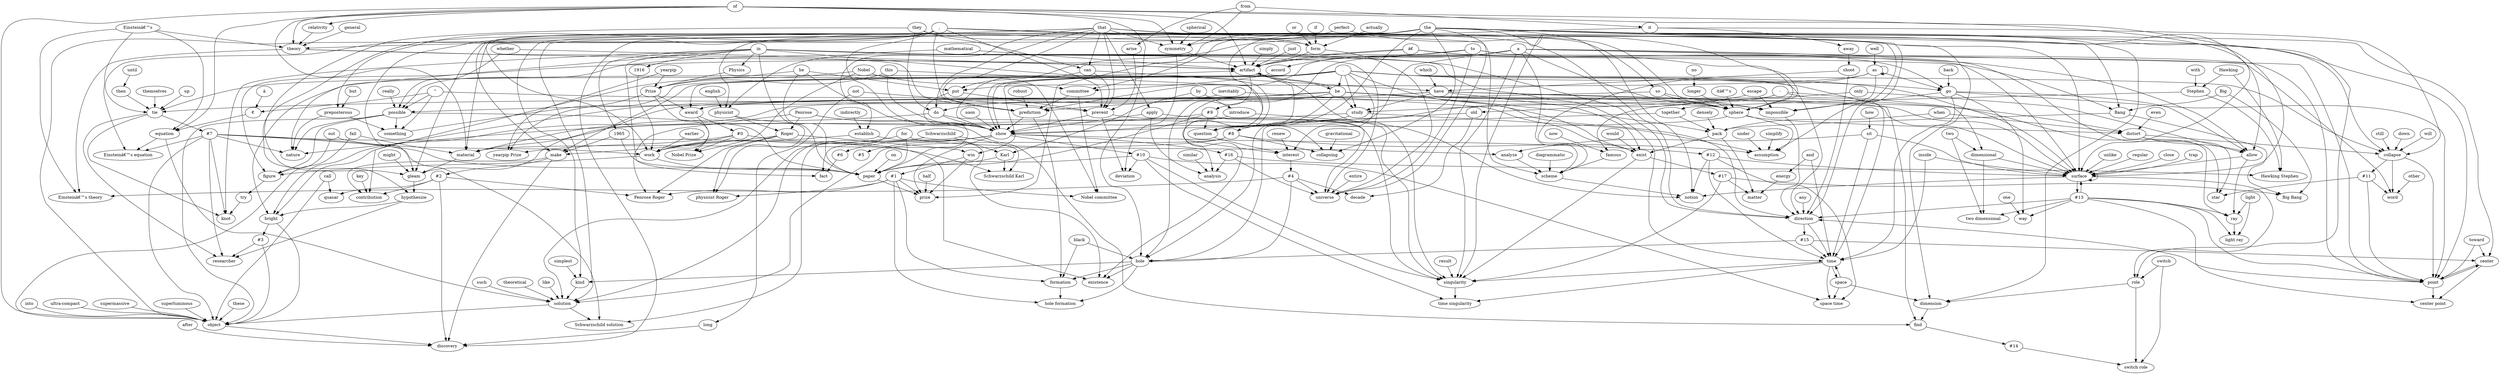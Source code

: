 digraph {
	this -> Prize [label=""]
	this -> interest [label=""]
	this -> show [label=""]
	Prize -> "yearpip Prize" [label=""]
	Prize -> "Nobel Prize" [label=""]
	Prize -> award [label=""]
	yearpip -> Prize [label=""]
	yearpip -> "yearpip Prize" [label=""]
	"#0" -> "yearpip Prize" [label=""]
	"#0" -> "Nobel Prize" [label=""]
	"#0" -> work [label=""]
	"#0" -> existence [label=""]
	Nobel -> Prize [label=""]
	Nobel -> "Nobel Prize" [label=""]
	Nobel -> committee [label=""]
	Nobel -> "Nobel committee" [label=""]
	award -> "#0" [label=""]
	award -> work [label=""]
	in -> Physics [label=""]
	in -> 1965 [label=""]
	in -> question [label=""]
	in -> universe [label=""]
	in -> fact [label=""]
	in -> knot [label=""]
	in -> 1916 [label=""]
	in -> nature [label=""]
	in -> paper [label=""]
	in -> word [label=""]
	in -> direction [label=""]
	in -> time [label=""]
	in -> Bang [label=""]
	Physics -> Prize [label=""]
	have -> award [label=""]
	have -> tie [label=""]
	have -> study [label=""]
	have -> surface [label=""]
	have -> ray [label=""]
	have -> exist [label=""]
	be -> award [label=""]
	be -> prediction [label=""]
	be -> bright [label=""]
	be -> gleam [label=""]
	be -> artifact [label=""]
	be -> possible [label=""]
	be -> study [label=""]
	be -> sphere [label=""]
	be -> question [label=""]
	be -> "#9" [label=""]
	be -> distort [label=""]
	be -> surface [label=""]
	be -> direction [label=""]
	be -> impossible [label=""]
	be -> pack [label=""]
	for -> work [label=""]
	for -> paper [label=""]
	for -> analyze [label=""]
	work -> figure [label=""]
	work -> paper [label=""]
	earlier -> work [label=""]
	that -> establish [label=""]
	that -> prediction [label=""]
	that -> hypothesize [label=""]
	that -> gleam [label=""]
	that -> can [label=""]
	that -> do [label=""]
	that -> sphere [label=""]
	that -> symmetry [label=""]
	that -> prevent [label=""]
	that -> allow [label=""]
	that -> dimension [label=""]
	that -> so [label=""]
	that -> apply [label=""]
	establish -> work [label=""]
	establish -> existence [label=""]
	indirectly -> establish [label=""]
	the -> existence [label=""]
	the -> physicist [label=""]
	the -> prize [label=""]
	the -> theory [label=""]
	the -> committee [label=""]
	the -> discovery [label=""]
	the -> gleam [label=""]
	the -> question [label=""]
	the -> universe [label=""]
	the -> solution [label=""]
	the -> kind [label=""]
	the -> assumption [label=""]
	the -> material [label=""]
	the -> collapsing [label=""]
	the -> singularity [label=""]
	the -> notion [label=""]
	the -> surface [label=""]
	the -> point [label=""]
	the -> dimension [label=""]
	the -> direction [label=""]
	the -> center [label=""]
	the -> Bang [label=""]
	of -> hole [label=""]
	of -> theory [label=""]
	of -> relativity [label=""]
	of -> object [label=""]
	of -> material [label=""]
	of -> artifact [label=""]
	of -> equation [label=""]
	of -> symmetry [label=""]
	of -> surface [label=""]
	of -> role [label=""]
	hole -> existence [label=""]
	hole -> formation [label=""]
	hole -> "hole formation" [label=""]
	hole -> kind [label=""]
	black -> hole [label=""]
	black -> formation [label=""]
	"." -> award [label=""]
	"." -> win [label=""]
	"." -> make [label=""]
	"." -> bright [label=""]
	"." -> interest [label=""]
	"." -> show [label=""]
	"." -> tie [label=""]
	"." -> study [label=""]
	"." -> be [label=""]
	"." -> collapse [label=""]
	"." -> surface [label=""]
	"." -> find [label=""]
	"." -> direction [label=""]
	"." -> exist [label=""]
	physicist -> Roger [label=""]
	physicist -> "physicist Roger" [label=""]
	english -> physicist [label=""]
	mathematical -> physicist [label=""]
	mathematical -> artifact [label=""]
	Roger -> "physicist Roger" [label=""]
	Roger -> win [label=""]
	Roger -> "Penrose Roger" [label=""]
	Roger -> make [label=""]
	"#1" -> "physicist Roger" [label=""]
	"#1" -> "Penrose Roger" [label=""]
	"#1" -> prize [label=""]
	"#1" -> "hole formation" [label=""]
	"#1" -> formation [label=""]
	"#1" -> "Nobel committee" [label=""]
	win -> "#1" [label=""]
	win -> prize [label=""]
	Penrose -> Roger [label=""]
	Penrose -> "Penrose Roger" [label=""]
	Penrose -> show [label=""]
	Penrose -> find [label=""]
	half -> prize [label=""]
	paper -> prize [label=""]
	he -> paper [label=""]
	he -> contribution [label=""]
	he -> show [label=""]
	he -> put [label=""]
	1965 -> paper [label=""]
	1965 -> make [label=""]
	show -> prize [label=""]
	show -> "#5" [label=""]
	show -> fact [label=""]
	show -> "#6" [label=""]
	show -> "#10" [label=""]
	show -> "#12" [label=""]
	show -> "#16" [label=""]
	prediction -> formation [label=""]
	prediction -> show [label=""]
	formation -> "hole formation" [label=""]
	a -> prediction [label=""]
	a -> artifact [label=""]
	a -> sphere [label=""]
	a -> star [label=""]
	a -> point [label=""]
	a -> surface [label=""]
	a -> scheme [label=""]
	a -> hole [label=""]
	a -> analysis [label=""]
	a -> singularity [label=""]
	robust -> prediction [label=""]
	theory -> prediction [label=""]
	theory -> "Einsteinâ€™s theory" [label=""]
	theory -> artifact [label=""]
	general -> theory [label=""]
	relativity -> theory [label=""]
	"," -> prediction [label=""]
	"," -> make [label=""]
	"," -> object [label=""]
	"," -> form [label=""]
	"," -> show [label=""]
	"," -> tie [label=""]
	"," -> work [label=""]
	"," -> preposterous [label=""]
	"," -> prevent [label=""]
	"," -> collapse [label=""]
	"," -> scheme [label=""]
	"," -> surface [label=""]
	"," -> direction [label=""]
	accord -> committee [label=""]
	committee -> "Nobel committee" [label=""]
	committee -> prediction [label=""]
	to -> accord [label=""]
	to -> figure [label=""]
	to -> point [label=""]
	to -> go [label=""]
	to -> universe [label=""]
	make -> "#2" [label=""]
	make -> contribution [label=""]
	make -> discovery [label=""]
	"#2" -> "Penrose Roger" [label=""]
	"#2" -> contribution [label=""]
	"#2" -> discovery [label=""]
	"#2" -> quasar [label=""]
	key -> contribution [label=""]
	not -> long [label=""]
	not -> prevent [label=""]
	long -> discovery [label=""]
	after -> discovery [label=""]
	object -> discovery [label=""]
	superluminous -> object [label=""]
	call -> object [label=""]
	call -> quasar [label=""]
	these -> object [label=""]
	bright -> object [label=""]
	bright -> "#3" [label=""]
	"#3" -> object [label=""]
	"#3" -> researcher [label=""]
	so -> bright [label=""]
	so -> sphere [label=""]
	so -> impossible [label=""]
	hypothesize -> researcher [label=""]
	hypothesize -> bright [label=""]
	gleam -> hypothesize [label=""]
	they -> gleam [label=""]
	they -> form [label=""]
	they -> can [label=""]
	they -> do [label=""]
	might -> gleam [label=""]
	material -> gleam [label=""]
	fall -> material [label=""]
	fall -> object [label=""]
	into -> object [label=""]
	"ultra-compact" -> object [label=""]
	supermassive -> object [label=""]
	interest -> "#4" [label=""]
	renew -> interest [label=""]
	"#4" -> decade [label=""]
	"#4" -> hole [label=""]
	"#4" -> "Einsteinâ€™s theory" [label=""]
	"#4" -> universe [label=""]
	question -> interest [label=""]
	old -> decade [label=""]
	old -> question [label=""]
	"-" -> old [label=""]
	"-" -> time [label=""]
	"-" -> famous [label=""]
	"-" -> dimensional [label=""]
	artifact -> hole [label=""]
	artifact -> question [label=""]
	artifact -> singularity [label=""]
	artifact -> be [label=""]
	whether -> artifact [label=""]
	whether -> possible [label=""]
	just -> artifact [label=""]
	"Einsteinâ€™s" -> theory [label=""]
	"Einsteinâ€™s" -> "Einsteinâ€™s theory" [label=""]
	"Einsteinâ€™s" -> equation [label=""]
	"Einsteinâ€™s" -> "Einsteinâ€™s equation" [label=""]
	form -> artifact [label=""]
	form -> universe [label=""]
	or -> form [label=""]
	if -> form [label=""]
	actually -> form [label=""]
	can -> show [label=""]
	can -> prevent [label=""]
	can -> have [label=""]
	"#6" -> fact [label=""]
	do -> show [label=""]
	do -> material [label=""]
	do -> collapsing [label=""]
	inevitably -> do [label=""]
	inevitably -> exist [label=""]
	up -> tie [label=""]
	tie -> researcher [label=""]
	tie -> "#7" [label=""]
	tie -> knot [label=""]
	until -> then [label=""]
	then -> tie [label=""]
	"#7" -> researcher [label=""]
	"#7" -> knot [label=""]
	"#7" -> object [label=""]
	"#7" -> "Schwarzschild solution" [label=""]
	"#7" -> "Einsteinâ€™s equation" [label=""]
	"#7" -> paper [label=""]
	"#7" -> "Schwarzschild Karl" [label=""]
	"#7" -> nature [label=""]
	themselves -> tie [label=""]
	try -> knot [label=""]
	figure -> try [label=""]
	out -> figure [label=""]
	out -> work [label=""]
	possible -> object [label=""]
	possible -> figure [label=""]
	possible -> nature [label=""]
	possible -> something [label=""]
	possible -> paper [label=""]
	like -> solution [label=""]
	solution -> "Schwarzschild solution" [label=""]
	solution -> object [label=""]
	Schwarzschild -> solution [label=""]
	Schwarzschild -> "Schwarzschild solution" [label=""]
	Schwarzschild -> Karl [label=""]
	Schwarzschild -> "Schwarzschild Karl" [label=""]
	equation -> "Einsteinâ€™s equation" [label=""]
	equation -> solution [label=""]
	"â" -> "€" [label=""]
	"€" -> equation [label=""]
	"\"" -> "€" [label=""]
	"\"" -> possible [label=""]
	"\"" -> something [label=""]
	"\"" -> sphere [label=""]
	kind -> solution [label=""]
	simplest -> kind [label=""]
	on -> paper [label=""]
	by -> Karl [label=""]
	by -> introduce [label=""]
	Karl -> paper [label=""]
	Karl -> "Schwarzschild Karl" [label=""]
	1916 -> work [label=""]
	"â€" -> possible [label=""]
	"â€" -> artifact [label=""]
	"â€" -> allow [label=""]
	"â€" -> sphere [label=""]
	really -> possible [label=""]
	such -> solution [label=""]
	theoretical -> solution [label=""]
	study -> solution [label=""]
	study -> "#8" [label=""]
	study -> assumption [label=""]
	"#8" -> solution [label=""]
	"#8" -> assumption [label=""]
	"#8" -> material [label=""]
	"#8" -> collapsing [label=""]
	only -> study [label=""]
	only -> allow [label=""]
	under -> assumption [label=""]
	simplify -> assumption [label=""]
	sphere -> material [label=""]
	sphere -> assumption [label=""]
	sphere -> distort [label=""]
	gravitational -> collapsing [label=""]
	perfect -> sphere [label=""]
	perfect -> symmetry [label=""]
	"#9" -> question [label=""]
	"#9" -> singularity [label=""]
	"#9" -> paper [label=""]
	"#9" -> nature [label=""]
	singularity -> "time singularity" [label=""]
	result -> singularity [label=""]
	simply -> artifact [label=""]
	symmetry -> artifact [label=""]
	symmetry -> deviation [label=""]
	spherical -> symmetry [label=""]
	something -> artifact [label=""]
	preposterous -> something [label=""]
	preposterous -> nature [label=""]
	but -> preposterous [label=""]
	"#10" -> paper [label=""]
	"#10" -> deviation [label=""]
	"#10" -> "space time" [label=""]
	"#10" -> "time singularity" [label=""]
	"#10" -> singularity [label=""]
	prevent -> deviation [label=""]
	prevent -> show [label=""]
	prevent -> singularity [label=""]
	as -> put [label=""]
	as -> scheme [label=""]
	as -> as [label=""]
	as -> impossible [label=""]
	as -> go [label=""]
	put -> prevent [label=""]
	put -> paper [label=""]
	it -> put [label=""]
	it -> collapse [label=""]
	it -> away [label=""]
	from -> symmetry [label=""]
	from -> arise [label=""]
	from -> it [label=""]
	space -> time [label=""]
	space -> "space time" [label=""]
	space -> dimension [label=""]
	time -> "space time" [label=""]
	time -> singularity [label=""]
	time -> "time singularity" [label=""]
	time -> space [label=""]
	arise -> prevent [label=""]
	other -> word [label=""]
	collapse -> word [label=""]
	collapse -> "#11" [label=""]
	collapse -> point [label=""]
	"#11" -> word [label=""]
	"#11" -> star [label=""]
	"#11" -> point [label=""]
	even -> distort [label=""]
	distort -> star [label=""]
	distort -> collapse [label=""]
	distort -> allow [label=""]
	when -> distort [label=""]
	when -> pack [label=""]
	will -> collapse [label=""]
	still -> collapse [label=""]
	down -> collapse [label=""]
	point -> "center point" [label=""]
	point -> direction [label=""]
	point -> center [label=""]
	"#12" -> notion [label=""]
	"#12" -> surface [label=""]
	"#12" -> "space time" [label=""]
	"#12" -> time [label=""]
	introduce -> show [label=""]
	introduce -> notion [label=""]
	surface -> notion [label=""]
	surface -> surface [label=""]
	surface -> "#13" [label=""]
	surface -> role [label=""]
	trap -> surface [label=""]
	scheme -> notion [label=""]
	well -> as [label=""]
	now -> famous [label=""]
	famous -> scheme [label=""]
	diagrammatic -> scheme [label=""]
	analyze -> scheme [label=""]
	how -> sit [label=""]
	sit -> surface [label=""]
	sit -> analyze [label=""]
	sit -> time [label=""]
	inside -> time [label=""]
	inside -> surface [label=""]
	unlike -> surface [label=""]
	regular -> surface [label=""]
	"#13" -> surface [label=""]
	"#13" -> "light ray" [label=""]
	"#13" -> ray [label=""]
	"#13" -> direction [label=""]
	"#13" -> "two dimensional" [label=""]
	"#13" -> way [label=""]
	"#13" -> "center point" [label=""]
	"#13" -> point [label=""]
	which -> have [label=""]
	light -> ray [label=""]
	light -> "light ray" [label=""]
	ray -> "light ray" [label=""]
	shoot -> have [label=""]
	shoot -> direction [label=""]
	away -> shoot [label=""]
	direction -> time [label=""]
	direction -> "#15" [label=""]
	any -> direction [label=""]
	close -> surface [label=""]
	two -> dimensional [label=""]
	two -> "two dimensional" [label=""]
	dimensional -> "two dimensional" [label=""]
	dimensional -> surface [label=""]
	allow -> surface [label=""]
	allow -> ray [label=""]
	"itâ€™s" -> sphere [label=""]
	no -> longer [label=""]
	longer -> sphere [label=""]
	go -> allow [label=""]
	go -> way [label=""]
	go -> point [label=""]
	go -> impossible [label=""]
	go -> time [label=""]
	one -> way [label=""]
	"." -> go [label=""]
	"." -> show [label=""]
	toward -> point [label=""]
	toward -> center [label=""]
	center -> point [label=""]
	center -> "center point" [label=""]
	find -> "#14" [label=""]
	"#14" -> "switch role" [label=""]
	dimension -> find [label=""]
	role -> "switch role" [label=""]
	role -> dimension [label=""]
	and -> time [label=""]
	and -> energy [label=""]
	switch -> role [label=""]
	switch -> "switch role" [label=""]
	"#15" -> time [label=""]
	"#15" -> center [label=""]
	"#15" -> hole [label=""]
	impossible -> direction [label=""]
	escape -> impossible [label=""]
	escape -> hole [label=""]
	back -> go [label=""]
	together -> show [label=""]
	together -> pack [label=""]
	with -> Stephen [label=""]
	Stephen -> together [label=""]
	Stephen -> "Hawking Stephen" [label=""]
	Hawking -> Stephen [label=""]
	Hawking -> "Hawking Stephen" [label=""]
	"#16" -> "Hawking Stephen" [label=""]
	"#16" -> analysis [label=""]
	"#16" -> universe [label=""]
	soon -> show [label=""]
	apply -> analysis [label=""]
	apply -> show [label=""]
	apply -> universe [label=""]
	similar -> analysis [label=""]
	entire -> universe [label=""]
	exist -> singularity [label=""]
	exist -> "#17" [label=""]
	"#17" -> singularity [label=""]
	"#17" -> matter [label=""]
	"#17" -> "Big Bang" [label=""]
	would -> exist [label=""]
	pack -> matter [label=""]
	pack -> exist [label=""]
	energy -> matter [label=""]
	densely -> pack [label=""]
	Bang -> "Big Bang" [label=""]
	Bang -> pack [label=""]
	Big -> Bang [label=""]
	Big -> "Big Bang" [label=""]
}

